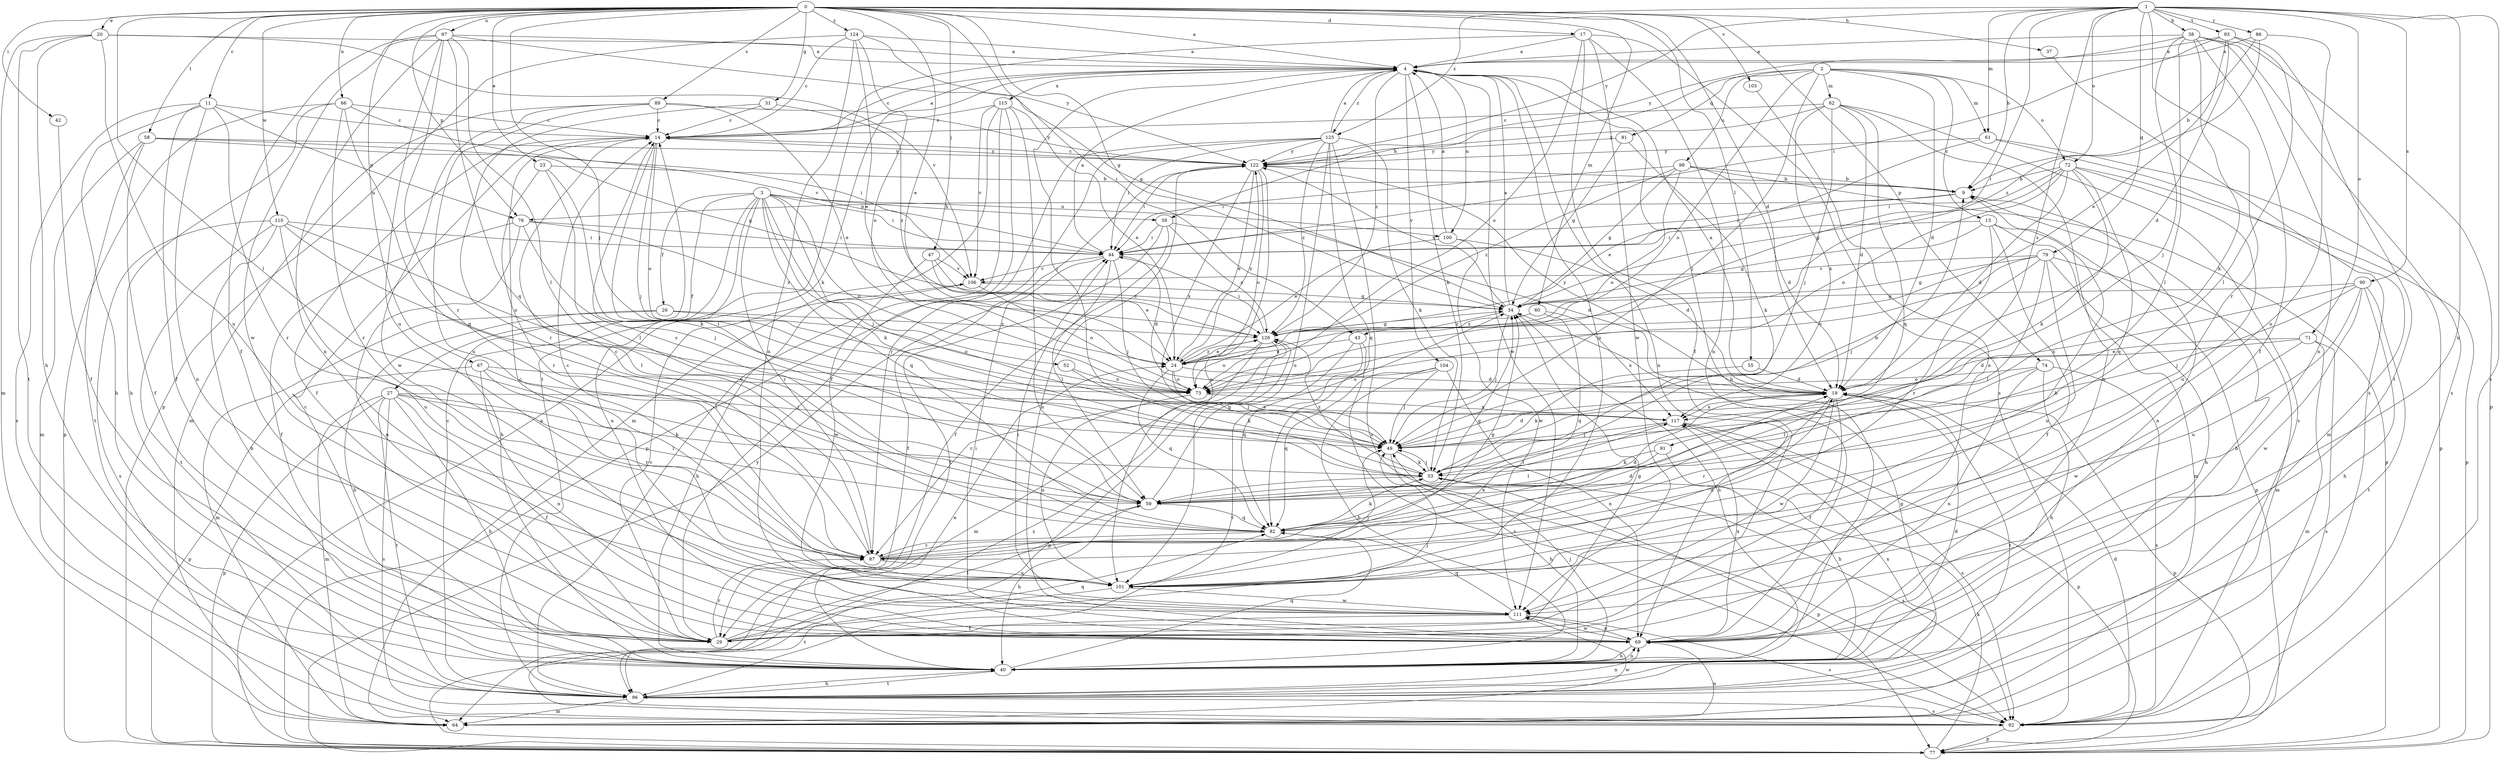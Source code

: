 strict digraph  {
0;
1;
2;
3;
4;
9;
11;
13;
14;
17;
19;
20;
23;
24;
26;
27;
29;
31;
34;
37;
38;
39;
40;
42;
43;
44;
47;
49;
52;
53;
55;
58;
59;
60;
61;
62;
64;
66;
67;
69;
71;
72;
73;
74;
76;
77;
79;
81;
82;
86;
87;
89;
90;
91;
92;
93;
96;
97;
98;
100;
101;
103;
104;
106;
110;
111;
115;
117;
122;
124;
125;
126;
0 -> 4  [label=a];
0 -> 11  [label=c];
0 -> 17  [label=d];
0 -> 19  [label=d];
0 -> 20  [label=e];
0 -> 23  [label=e];
0 -> 24  [label=e];
0 -> 31  [label=g];
0 -> 34  [label=g];
0 -> 37  [label=h];
0 -> 42  [label=i];
0 -> 43  [label=i];
0 -> 47  [label=j];
0 -> 49  [label=j];
0 -> 55  [label=l];
0 -> 58  [label=l];
0 -> 59  [label=l];
0 -> 60  [label=m];
0 -> 66  [label=n];
0 -> 67  [label=n];
0 -> 74  [label=p];
0 -> 76  [label=p];
0 -> 89  [label=s];
0 -> 97  [label=u];
0 -> 103  [label=v];
0 -> 110  [label=w];
0 -> 124  [label=z];
1 -> 9  [label=b];
1 -> 38  [label=h];
1 -> 43  [label=i];
1 -> 61  [label=m];
1 -> 69  [label=n];
1 -> 71  [label=o];
1 -> 72  [label=o];
1 -> 79  [label=q];
1 -> 86  [label=r];
1 -> 87  [label=r];
1 -> 90  [label=s];
1 -> 91  [label=s];
1 -> 92  [label=s];
1 -> 93  [label=t];
1 -> 122  [label=y];
1 -> 125  [label=z];
2 -> 13  [label=c];
2 -> 19  [label=d];
2 -> 39  [label=h];
2 -> 49  [label=j];
2 -> 61  [label=m];
2 -> 62  [label=m];
2 -> 72  [label=o];
2 -> 73  [label=o];
2 -> 81  [label=q];
2 -> 98  [label=u];
3 -> 26  [label=f];
3 -> 27  [label=f];
3 -> 39  [label=h];
3 -> 40  [label=h];
3 -> 44  [label=i];
3 -> 49  [label=j];
3 -> 52  [label=k];
3 -> 53  [label=k];
3 -> 69  [label=n];
3 -> 73  [label=o];
3 -> 82  [label=q];
3 -> 87  [label=r];
3 -> 100  [label=u];
4 -> 14  [label=c];
4 -> 40  [label=h];
4 -> 49  [label=j];
4 -> 53  [label=k];
4 -> 69  [label=n];
4 -> 100  [label=u];
4 -> 101  [label=u];
4 -> 104  [label=v];
4 -> 111  [label=w];
4 -> 115  [label=x];
4 -> 125  [label=z];
4 -> 126  [label=z];
9 -> 44  [label=i];
9 -> 69  [label=n];
9 -> 76  [label=p];
11 -> 14  [label=c];
11 -> 29  [label=f];
11 -> 40  [label=h];
11 -> 69  [label=n];
11 -> 76  [label=p];
11 -> 87  [label=r];
11 -> 92  [label=s];
13 -> 29  [label=f];
13 -> 34  [label=g];
13 -> 44  [label=i];
13 -> 64  [label=m];
13 -> 77  [label=p];
13 -> 87  [label=r];
14 -> 4  [label=a];
14 -> 29  [label=f];
14 -> 49  [label=j];
14 -> 59  [label=l];
14 -> 73  [label=o];
14 -> 122  [label=y];
17 -> 4  [label=a];
17 -> 29  [label=f];
17 -> 69  [label=n];
17 -> 73  [label=o];
17 -> 92  [label=s];
17 -> 96  [label=t];
17 -> 111  [label=w];
19 -> 4  [label=a];
19 -> 29  [label=f];
19 -> 77  [label=p];
19 -> 87  [label=r];
19 -> 96  [label=t];
19 -> 111  [label=w];
19 -> 117  [label=x];
19 -> 122  [label=y];
20 -> 4  [label=a];
20 -> 40  [label=h];
20 -> 64  [label=m];
20 -> 96  [label=t];
20 -> 101  [label=u];
20 -> 106  [label=v];
23 -> 9  [label=b];
23 -> 53  [label=k];
23 -> 59  [label=l];
23 -> 87  [label=r];
24 -> 19  [label=d];
24 -> 49  [label=j];
24 -> 73  [label=o];
24 -> 82  [label=q];
24 -> 122  [label=y];
24 -> 126  [label=z];
26 -> 40  [label=h];
26 -> 64  [label=m];
26 -> 73  [label=o];
26 -> 126  [label=z];
27 -> 29  [label=f];
27 -> 40  [label=h];
27 -> 53  [label=k];
27 -> 59  [label=l];
27 -> 64  [label=m];
27 -> 77  [label=p];
27 -> 92  [label=s];
27 -> 96  [label=t];
27 -> 117  [label=x];
29 -> 34  [label=g];
29 -> 49  [label=j];
29 -> 59  [label=l];
29 -> 82  [label=q];
29 -> 87  [label=r];
29 -> 106  [label=v];
31 -> 14  [label=c];
31 -> 87  [label=r];
31 -> 126  [label=z];
34 -> 4  [label=a];
34 -> 40  [label=h];
34 -> 49  [label=j];
34 -> 122  [label=y];
34 -> 126  [label=z];
37 -> 92  [label=s];
38 -> 4  [label=a];
38 -> 29  [label=f];
38 -> 49  [label=j];
38 -> 53  [label=k];
38 -> 59  [label=l];
38 -> 69  [label=n];
38 -> 77  [label=p];
38 -> 92  [label=s];
38 -> 122  [label=y];
39 -> 19  [label=d];
39 -> 29  [label=f];
39 -> 44  [label=i];
39 -> 96  [label=t];
39 -> 126  [label=z];
40 -> 14  [label=c];
40 -> 19  [label=d];
40 -> 24  [label=e];
40 -> 49  [label=j];
40 -> 69  [label=n];
40 -> 82  [label=q];
40 -> 96  [label=t];
42 -> 29  [label=f];
43 -> 24  [label=e];
43 -> 82  [label=q];
43 -> 92  [label=s];
43 -> 96  [label=t];
44 -> 4  [label=a];
44 -> 19  [label=d];
44 -> 29  [label=f];
44 -> 49  [label=j];
44 -> 59  [label=l];
44 -> 106  [label=v];
47 -> 24  [label=e];
47 -> 106  [label=v];
47 -> 111  [label=w];
47 -> 126  [label=z];
49 -> 19  [label=d];
49 -> 40  [label=h];
49 -> 53  [label=k];
52 -> 53  [label=k];
52 -> 73  [label=o];
53 -> 9  [label=b];
53 -> 49  [label=j];
53 -> 59  [label=l];
53 -> 77  [label=p];
53 -> 92  [label=s];
53 -> 126  [label=z];
55 -> 19  [label=d];
55 -> 53  [label=k];
58 -> 29  [label=f];
58 -> 34  [label=g];
58 -> 44  [label=i];
58 -> 64  [label=m];
58 -> 96  [label=t];
58 -> 122  [label=y];
59 -> 34  [label=g];
59 -> 40  [label=h];
59 -> 82  [label=q];
60 -> 82  [label=q];
60 -> 117  [label=x];
60 -> 126  [label=z];
61 -> 24  [label=e];
61 -> 64  [label=m];
61 -> 77  [label=p];
61 -> 122  [label=y];
62 -> 14  [label=c];
62 -> 19  [label=d];
62 -> 49  [label=j];
62 -> 69  [label=n];
62 -> 82  [label=q];
62 -> 92  [label=s];
62 -> 117  [label=x];
62 -> 122  [label=y];
64 -> 69  [label=n];
64 -> 111  [label=w];
66 -> 14  [label=c];
66 -> 40  [label=h];
66 -> 77  [label=p];
66 -> 82  [label=q];
66 -> 87  [label=r];
66 -> 106  [label=v];
67 -> 49  [label=j];
67 -> 69  [label=n];
67 -> 73  [label=o];
67 -> 77  [label=p];
67 -> 87  [label=r];
69 -> 40  [label=h];
69 -> 44  [label=i];
69 -> 111  [label=w];
69 -> 117  [label=x];
71 -> 19  [label=d];
71 -> 24  [label=e];
71 -> 64  [label=m];
71 -> 92  [label=s];
71 -> 111  [label=w];
72 -> 9  [label=b];
72 -> 19  [label=d];
72 -> 34  [label=g];
72 -> 44  [label=i];
72 -> 53  [label=k];
72 -> 73  [label=o];
72 -> 77  [label=p];
72 -> 82  [label=q];
72 -> 101  [label=u];
73 -> 101  [label=u];
73 -> 117  [label=x];
74 -> 40  [label=h];
74 -> 59  [label=l];
74 -> 69  [label=n];
74 -> 73  [label=o];
74 -> 92  [label=s];
76 -> 29  [label=f];
76 -> 44  [label=i];
76 -> 49  [label=j];
76 -> 69  [label=n];
76 -> 126  [label=z];
77 -> 4  [label=a];
77 -> 53  [label=k];
77 -> 122  [label=y];
79 -> 34  [label=g];
79 -> 40  [label=h];
79 -> 49  [label=j];
79 -> 59  [label=l];
79 -> 64  [label=m];
79 -> 73  [label=o];
79 -> 101  [label=u];
79 -> 106  [label=v];
81 -> 34  [label=g];
81 -> 53  [label=k];
81 -> 122  [label=y];
82 -> 14  [label=c];
82 -> 19  [label=d];
82 -> 34  [label=g];
82 -> 53  [label=k];
82 -> 87  [label=r];
86 -> 4  [label=a];
86 -> 9  [label=b];
86 -> 101  [label=u];
86 -> 126  [label=z];
87 -> 14  [label=c];
87 -> 19  [label=d];
87 -> 34  [label=g];
87 -> 101  [label=u];
87 -> 117  [label=x];
89 -> 14  [label=c];
89 -> 24  [label=e];
89 -> 64  [label=m];
89 -> 101  [label=u];
89 -> 111  [label=w];
89 -> 122  [label=y];
90 -> 34  [label=g];
90 -> 40  [label=h];
90 -> 49  [label=j];
90 -> 96  [label=t];
90 -> 101  [label=u];
90 -> 111  [label=w];
90 -> 117  [label=x];
91 -> 40  [label=h];
91 -> 53  [label=k];
91 -> 59  [label=l];
92 -> 19  [label=d];
92 -> 77  [label=p];
92 -> 126  [label=z];
93 -> 4  [label=a];
93 -> 19  [label=d];
93 -> 24  [label=e];
93 -> 44  [label=i];
93 -> 59  [label=l];
93 -> 96  [label=t];
96 -> 9  [label=b];
96 -> 14  [label=c];
96 -> 34  [label=g];
96 -> 40  [label=h];
96 -> 64  [label=m];
96 -> 69  [label=n];
96 -> 92  [label=s];
96 -> 117  [label=x];
97 -> 4  [label=a];
97 -> 29  [label=f];
97 -> 34  [label=g];
97 -> 59  [label=l];
97 -> 69  [label=n];
97 -> 82  [label=q];
97 -> 87  [label=r];
97 -> 101  [label=u];
97 -> 111  [label=w];
98 -> 9  [label=b];
98 -> 19  [label=d];
98 -> 34  [label=g];
98 -> 44  [label=i];
98 -> 73  [label=o];
98 -> 77  [label=p];
98 -> 126  [label=z];
100 -> 4  [label=a];
100 -> 19  [label=d];
100 -> 24  [label=e];
100 -> 111  [label=w];
101 -> 9  [label=b];
101 -> 14  [label=c];
101 -> 19  [label=d];
101 -> 49  [label=j];
101 -> 96  [label=t];
101 -> 111  [label=w];
103 -> 69  [label=n];
104 -> 40  [label=h];
104 -> 49  [label=j];
104 -> 69  [label=n];
104 -> 73  [label=o];
104 -> 82  [label=q];
106 -> 34  [label=g];
106 -> 40  [label=h];
106 -> 73  [label=o];
110 -> 40  [label=h];
110 -> 44  [label=i];
110 -> 59  [label=l];
110 -> 73  [label=o];
110 -> 92  [label=s];
110 -> 96  [label=t];
110 -> 101  [label=u];
111 -> 14  [label=c];
111 -> 29  [label=f];
111 -> 44  [label=i];
111 -> 69  [label=n];
111 -> 82  [label=q];
111 -> 92  [label=s];
115 -> 14  [label=c];
115 -> 24  [label=e];
115 -> 29  [label=f];
115 -> 59  [label=l];
115 -> 64  [label=m];
115 -> 96  [label=t];
115 -> 106  [label=v];
117 -> 49  [label=j];
117 -> 59  [label=l];
117 -> 77  [label=p];
117 -> 92  [label=s];
122 -> 9  [label=b];
122 -> 14  [label=c];
122 -> 24  [label=e];
122 -> 44  [label=i];
122 -> 69  [label=n];
122 -> 73  [label=o];
122 -> 101  [label=u];
122 -> 117  [label=x];
124 -> 4  [label=a];
124 -> 14  [label=c];
124 -> 24  [label=e];
124 -> 69  [label=n];
124 -> 73  [label=o];
124 -> 77  [label=p];
124 -> 122  [label=y];
125 -> 4  [label=a];
125 -> 44  [label=i];
125 -> 53  [label=k];
125 -> 77  [label=p];
125 -> 82  [label=q];
125 -> 87  [label=r];
125 -> 92  [label=s];
125 -> 101  [label=u];
125 -> 122  [label=y];
125 -> 126  [label=z];
126 -> 24  [label=e];
126 -> 34  [label=g];
126 -> 44  [label=i];
126 -> 64  [label=m];
126 -> 73  [label=o];
126 -> 77  [label=p];
126 -> 87  [label=r];
}

